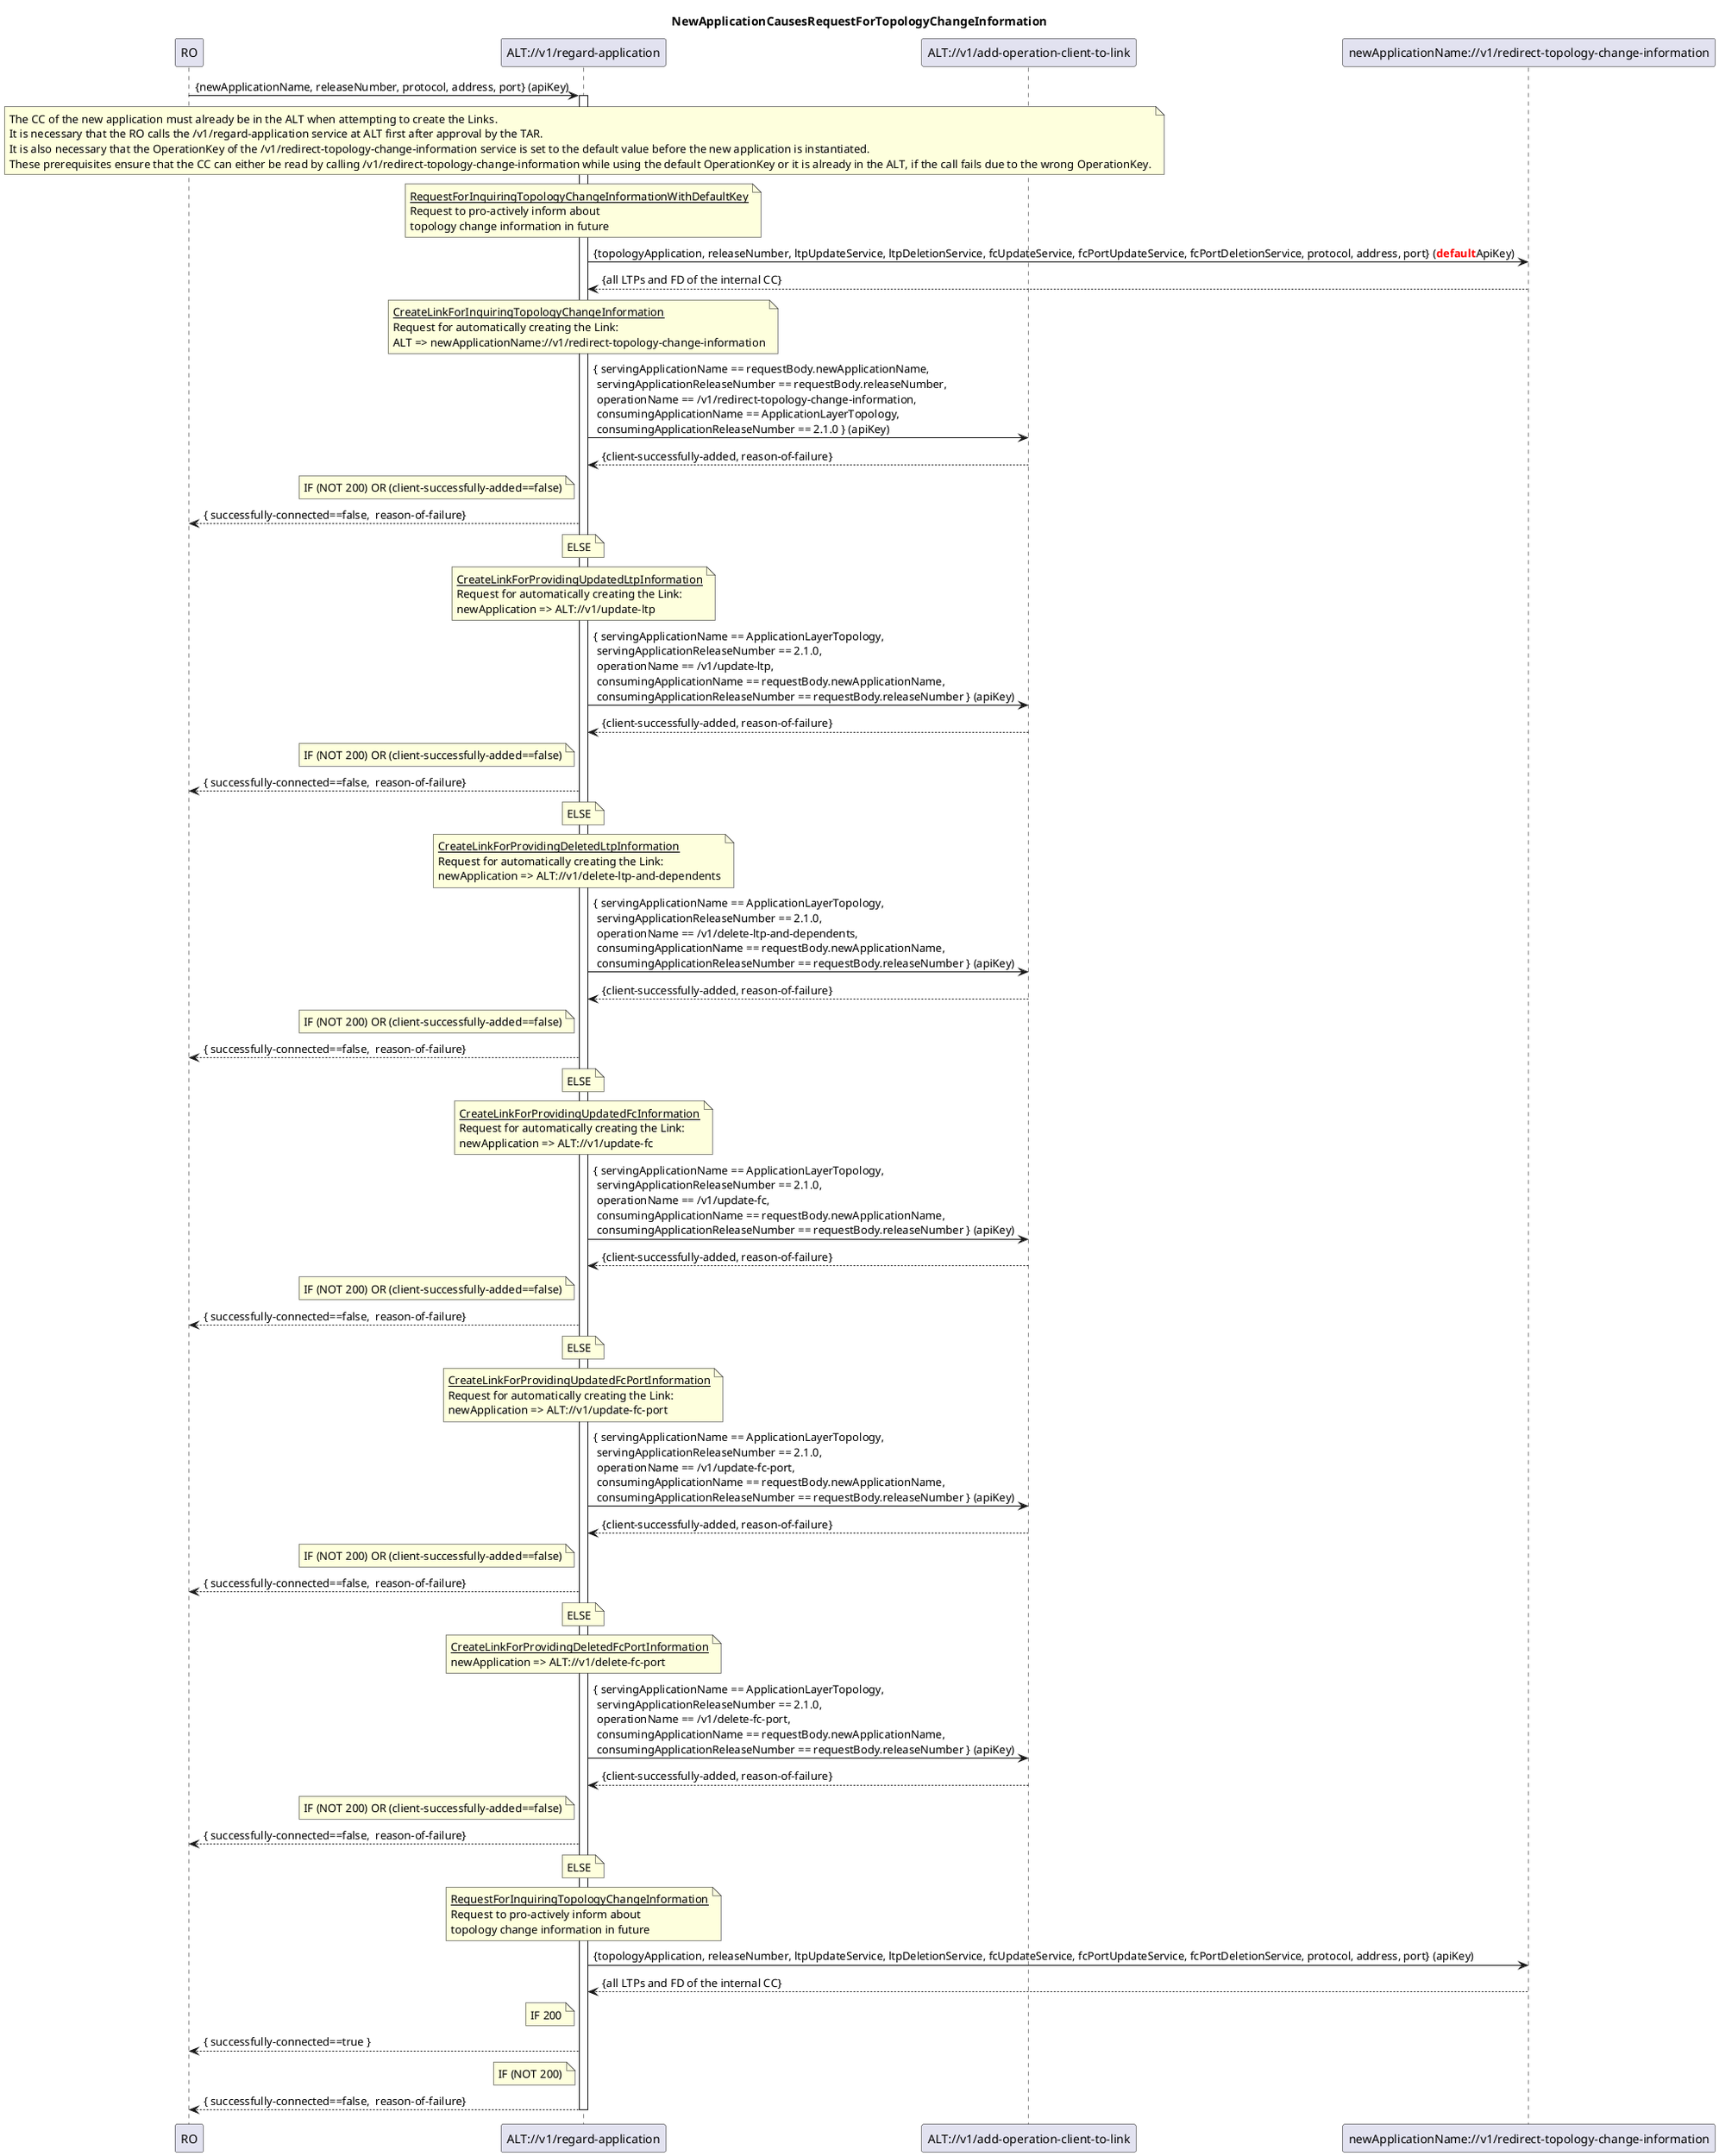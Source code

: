 @startuml is001_regardApplicationCausesSequenceForTopologyChangeInformation
skinparam responseMessageBelowArrow true

title
NewApplicationCausesRequestForTopologyChangeInformation
end title

participant "RO" as ro
participant "ALT://v1/regard-application" as alt
participant "ALT://v1/add-operation-client-to-link" as altAddClientToLink
participant "newApplicationName://v1/redirect-topology-change-information" as newApplication

ro -> alt : {newApplicationName, releaseNumber, protocol, address, port} (apiKey)
activate alt

note over alt
The CC of the new application must already be in the ALT when attempting to create the Links.
It is necessary that the RO calls the /v1/regard-application service at ALT first after approval by the TAR.
It is also necessary that the OperationKey of the /v1/redirect-topology-change-information service is set to the default value before the new application is instantiated.
These prerequisites ensure that the CC can either be read by calling /v1/redirect-topology-change-information while using the default OperationKey or it is already in the ALT, if the call fails due to the wrong OperationKey.
end note

note over alt
<u>RequestForInquiringTopologyChangeInformationWithDefaultKey</u>
Request to pro-actively inform about 
topology change information in future
end note
alt -> newApplication : {topologyApplication, releaseNumber, ltpUpdateService, ltpDeletionService, fcUpdateService, fcPortUpdateService, fcPortDeletionService, protocol, address, port} (<font color=red><b>default</b><font color=black>ApiKey)
newApplication --> alt : {all LTPs and FD of the internal CC}

note over alt
<u>CreateLinkForInquiringTopologyChangeInformation</u>
Request for automatically creating the Link:
ALT => newApplicationName://v1/redirect-topology-change-information
end note
alt -> altAddClientToLink : { servingApplicationName == requestBody.newApplicationName,\n servingApplicationReleaseNumber == requestBody.releaseNumber,\n operationName == /v1/redirect-topology-change-information,\n consumingApplicationName == ApplicationLayerTopology,\n consumingApplicationReleaseNumber == 2.1.0 } (apiKey)
altAddClientToLink --> alt : {client-successfully-added, reason-of-failure}

note left alt
IF (NOT 200) OR (client-successfully-added==false)
end note
alt --> ro : { successfully-connected==false,  reason-of-failure}

note over alt
ELSE
end note

note over alt
<u>CreateLinkForProvidingUpdatedLtpInformation</u>
Request for automatically creating the Link:
newApplication => ALT://v1/update-ltp
end note
alt -> altAddClientToLink : { servingApplicationName == ApplicationLayerTopology,\n servingApplicationReleaseNumber == 2.1.0,\n operationName == /v1/update-ltp,\n consumingApplicationName == requestBody.newApplicationName,\n consumingApplicationReleaseNumber == requestBody.releaseNumber } (apiKey)
altAddClientToLink --> alt : {client-successfully-added, reason-of-failure}

note left alt
IF (NOT 200) OR (client-successfully-added==false)
end note
alt --> ro : { successfully-connected==false,  reason-of-failure}

note over alt
ELSE
end note

note over alt
<u>CreateLinkForProvidingDeletedLtpInformation</u>
Request for automatically creating the Link:
newApplication => ALT://v1/delete-ltp-and-dependents
end note
alt -> altAddClientToLink : { servingApplicationName == ApplicationLayerTopology,\n servingApplicationReleaseNumber == 2.1.0,\n operationName == /v1/delete-ltp-and-dependents,\n consumingApplicationName == requestBody.newApplicationName,\n consumingApplicationReleaseNumber == requestBody.releaseNumber } (apiKey)
altAddClientToLink --> alt : {client-successfully-added, reason-of-failure}

note left alt
IF (NOT 200) OR (client-successfully-added==false)
end note
alt --> ro : { successfully-connected==false,  reason-of-failure}

note over alt
ELSE
end note

note over alt
<u>CreateLinkForProvidingUpdatedFcInformation</u>
Request for automatically creating the Link:
newApplication => ALT://v1/update-fc
end note
alt -> altAddClientToLink : { servingApplicationName == ApplicationLayerTopology,\n servingApplicationReleaseNumber == 2.1.0,\n operationName == /v1/update-fc,\n consumingApplicationName == requestBody.newApplicationName,\n consumingApplicationReleaseNumber == requestBody.releaseNumber } (apiKey)
altAddClientToLink --> alt : {client-successfully-added, reason-of-failure}

note left alt
IF (NOT 200) OR (client-successfully-added==false)
end note
alt --> ro : { successfully-connected==false,  reason-of-failure}

note over alt
ELSE
end note

note over alt
<u>CreateLinkForProvidingUpdatedFcPortInformation</u>
Request for automatically creating the Link:
newApplication => ALT://v1/update-fc-port
end note
alt -> altAddClientToLink : { servingApplicationName == ApplicationLayerTopology,\n servingApplicationReleaseNumber == 2.1.0,\n operationName == /v1/update-fc-port,\n consumingApplicationName == requestBody.newApplicationName,\n consumingApplicationReleaseNumber == requestBody.releaseNumber } (apiKey)
altAddClientToLink --> alt : {client-successfully-added, reason-of-failure}

note left alt
IF (NOT 200) OR (client-successfully-added==false)
end note
alt --> ro : { successfully-connected==false,  reason-of-failure}

note over alt
ELSE
end note

note over alt
<u>CreateLinkForProvidingDeletedFcPortInformation</u>
newApplication => ALT://v1/delete-fc-port
end note
alt -> altAddClientToLink : { servingApplicationName == ApplicationLayerTopology,\n servingApplicationReleaseNumber == 2.1.0,\n operationName == /v1/delete-fc-port,\n consumingApplicationName == requestBody.newApplicationName,\n consumingApplicationReleaseNumber == requestBody.releaseNumber } (apiKey)
altAddClientToLink --> alt : {client-successfully-added, reason-of-failure}

note left alt
IF (NOT 200) OR (client-successfully-added==false)
end note
alt --> ro : { successfully-connected==false,  reason-of-failure}

note over alt
ELSE
end note

note over alt
<u>RequestForInquiringTopologyChangeInformation</u>
Request to pro-actively inform about 
topology change information in future
end note
alt -> newApplication : {topologyApplication, releaseNumber, ltpUpdateService, ltpDeletionService, fcUpdateService, fcPortUpdateService, fcPortDeletionService, protocol, address, port} (apiKey)
newApplication --> alt : {all LTPs and FD of the internal CC}

note left alt
IF 200
end note
alt --> ro : { successfully-connected==true }

note left alt
IF (NOT 200)
end note
alt --> ro : { successfully-connected==false,  reason-of-failure}

deactivate alt

@enduml